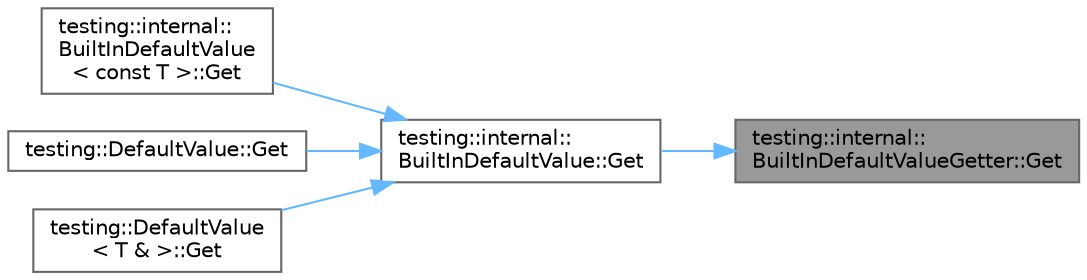 digraph "testing::internal::BuiltInDefaultValueGetter::Get"
{
 // LATEX_PDF_SIZE
  bgcolor="transparent";
  edge [fontname=Helvetica,fontsize=10,labelfontname=Helvetica,labelfontsize=10];
  node [fontname=Helvetica,fontsize=10,shape=box,height=0.2,width=0.4];
  rankdir="RL";
  Node1 [id="Node000001",label="testing::internal::\lBuiltInDefaultValueGetter::Get",height=0.2,width=0.4,color="gray40", fillcolor="grey60", style="filled", fontcolor="black",tooltip=" "];
  Node1 -> Node2 [id="edge1_Node000001_Node000002",dir="back",color="steelblue1",style="solid",tooltip=" "];
  Node2 [id="Node000002",label="testing::internal::\lBuiltInDefaultValue::Get",height=0.2,width=0.4,color="grey40", fillcolor="white", style="filled",URL="$classtesting_1_1internal_1_1_built_in_default_value.html#a7e26c1df14a887c8f393b29d6ea162e6",tooltip=" "];
  Node2 -> Node3 [id="edge2_Node000002_Node000003",dir="back",color="steelblue1",style="solid",tooltip=" "];
  Node3 [id="Node000003",label="testing::internal::\lBuiltInDefaultValue\l\< const T \>::Get",height=0.2,width=0.4,color="grey40", fillcolor="white", style="filled",URL="$classtesting_1_1internal_1_1_built_in_default_value_3_01const_01_t_01_4.html#a5996754952ecbcc5da77a2cebd4722de",tooltip=" "];
  Node2 -> Node4 [id="edge3_Node000002_Node000004",dir="back",color="steelblue1",style="solid",tooltip=" "];
  Node4 [id="Node000004",label="testing::DefaultValue::Get",height=0.2,width=0.4,color="grey40", fillcolor="white", style="filled",URL="$classtesting_1_1_default_value.html#a4dc6dfee4cbc9cdb36f5c9cde5cf2b83",tooltip=" "];
  Node2 -> Node5 [id="edge4_Node000002_Node000005",dir="back",color="steelblue1",style="solid",tooltip=" "];
  Node5 [id="Node000005",label="testing::DefaultValue\l\< T & \>::Get",height=0.2,width=0.4,color="grey40", fillcolor="white", style="filled",URL="$classtesting_1_1_default_value_3_01_t_01_6_01_4.html#a2736bfb0ee3c987419c78eef54b76539",tooltip=" "];
}

